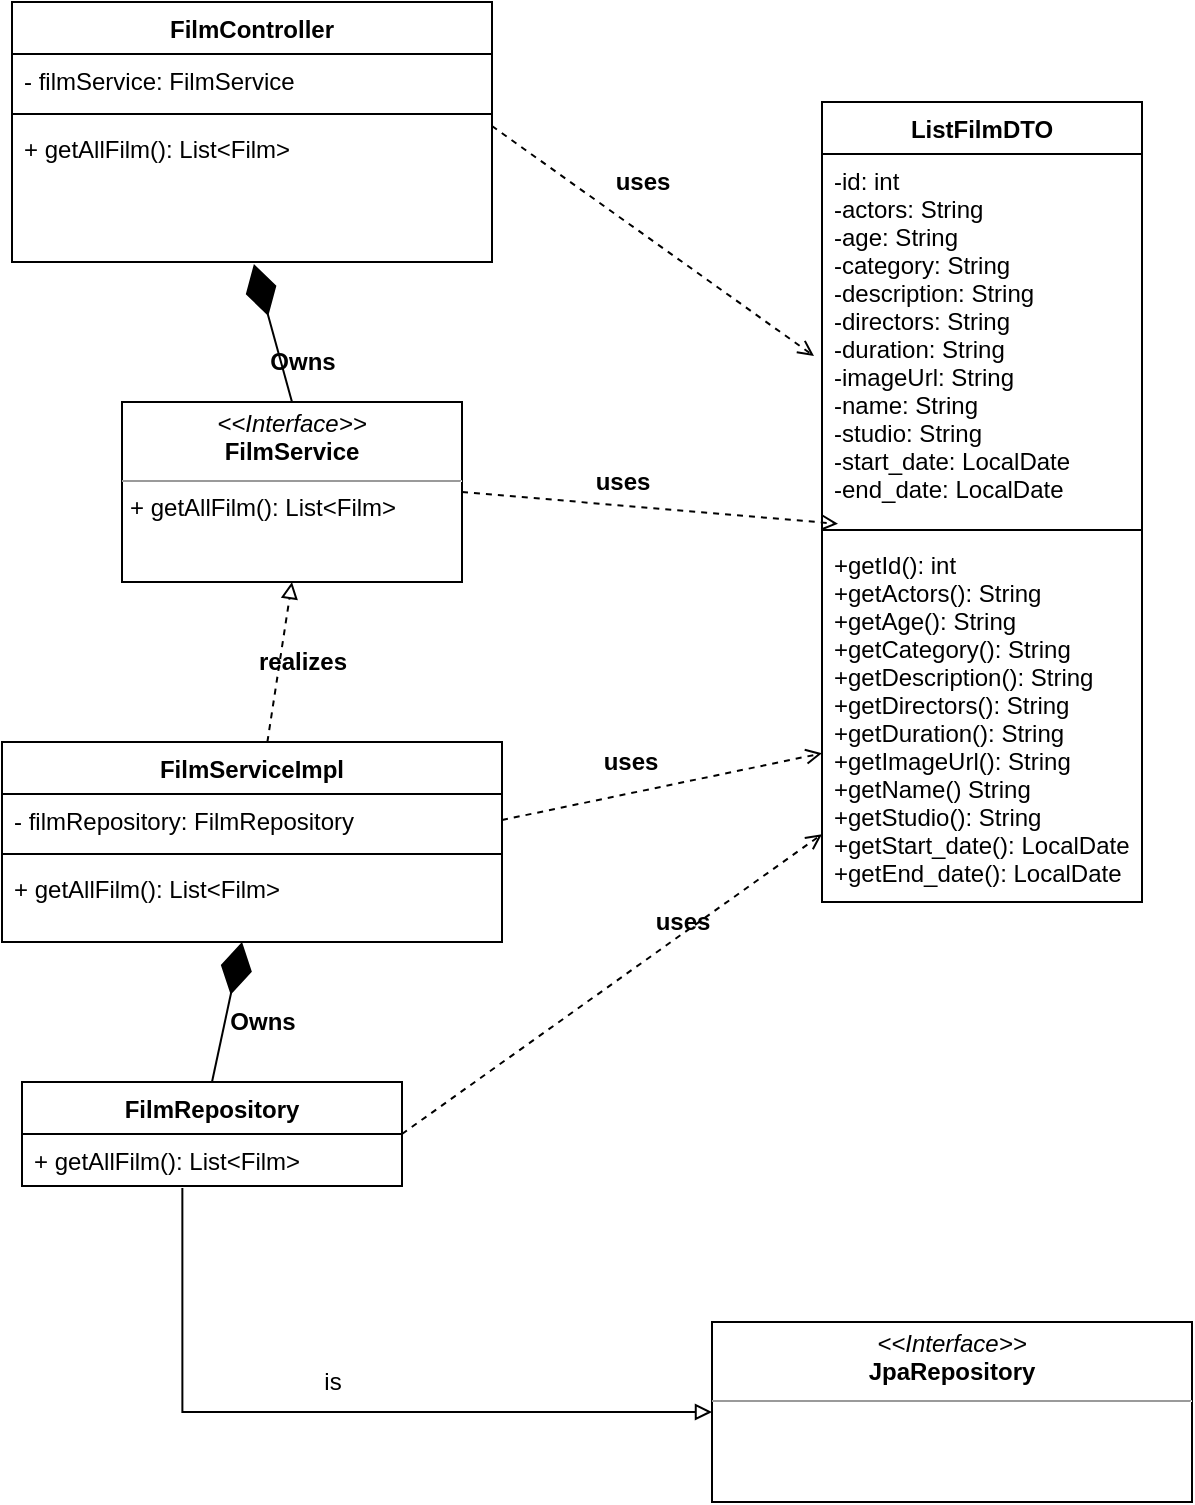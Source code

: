 <mxfile version="14.9.0" type="device" pages="2"><diagram id="ozSaej62awKC2KqwYM_C" name="Page-1"><mxGraphModel dx="1422" dy="737" grid="1" gridSize="10" guides="1" tooltips="1" connect="1" arrows="1" fold="1" page="1" pageScale="1" pageWidth="827" pageHeight="1169" math="0" shadow="0"><root><mxCell id="0"/><mxCell id="1" parent="0"/><mxCell id="K8D_BLYkP4KglsMTHcbP-1" value="FilmServiceImpl" style="swimlane;fontStyle=1;align=center;verticalAlign=top;childLayout=stackLayout;horizontal=1;startSize=26;horizontalStack=0;resizeParent=1;resizeParentMax=0;resizeLast=0;collapsible=1;marginBottom=0;" vertex="1" parent="1"><mxGeometry x="100" y="420" width="250" height="100" as="geometry"/></mxCell><mxCell id="K8D_BLYkP4KglsMTHcbP-2" value="- filmRepository: FilmRepository" style="text;strokeColor=none;fillColor=none;align=left;verticalAlign=top;spacingLeft=4;spacingRight=4;overflow=hidden;rotatable=0;points=[[0,0.5],[1,0.5]];portConstraint=eastwest;" vertex="1" parent="K8D_BLYkP4KglsMTHcbP-1"><mxGeometry y="26" width="250" height="26" as="geometry"/></mxCell><mxCell id="K8D_BLYkP4KglsMTHcbP-3" value="" style="line;strokeWidth=1;fillColor=none;align=left;verticalAlign=middle;spacingTop=-1;spacingLeft=3;spacingRight=3;rotatable=0;labelPosition=right;points=[];portConstraint=eastwest;" vertex="1" parent="K8D_BLYkP4KglsMTHcbP-1"><mxGeometry y="52" width="250" height="8" as="geometry"/></mxCell><mxCell id="K8D_BLYkP4KglsMTHcbP-4" value="+ getAllFilm(): List&lt;Film&gt;" style="text;strokeColor=none;fillColor=none;align=left;verticalAlign=top;spacingLeft=4;spacingRight=4;overflow=hidden;rotatable=0;points=[[0,0.5],[1,0.5]];portConstraint=eastwest;" vertex="1" parent="K8D_BLYkP4KglsMTHcbP-1"><mxGeometry y="60" width="250" height="40" as="geometry"/></mxCell><mxCell id="K8D_BLYkP4KglsMTHcbP-5" value="FilmRepository" style="swimlane;fontStyle=1;align=center;verticalAlign=top;childLayout=stackLayout;horizontal=1;startSize=26;horizontalStack=0;resizeParent=1;resizeParentMax=0;resizeLast=0;collapsible=1;marginBottom=0;" vertex="1" parent="1"><mxGeometry x="110" y="590" width="190" height="52" as="geometry"/></mxCell><mxCell id="K8D_BLYkP4KglsMTHcbP-6" value="+ getAllFilm(): List&lt;Film&gt;" style="text;strokeColor=none;fillColor=none;align=left;verticalAlign=top;spacingLeft=4;spacingRight=4;overflow=hidden;rotatable=0;points=[[0,0.5],[1,0.5]];portConstraint=eastwest;" vertex="1" parent="K8D_BLYkP4KglsMTHcbP-5"><mxGeometry y="26" width="190" height="26" as="geometry"/></mxCell><mxCell id="K8D_BLYkP4KglsMTHcbP-7" value="FilmController" style="swimlane;fontStyle=1;align=center;verticalAlign=top;childLayout=stackLayout;horizontal=1;startSize=26;horizontalStack=0;resizeParent=1;resizeParentMax=0;resizeLast=0;collapsible=1;marginBottom=0;" vertex="1" parent="1"><mxGeometry x="105" y="50" width="240" height="130" as="geometry"/></mxCell><mxCell id="K8D_BLYkP4KglsMTHcbP-8" value="- filmService: FilmService" style="text;strokeColor=none;fillColor=none;align=left;verticalAlign=top;spacingLeft=4;spacingRight=4;overflow=hidden;rotatable=0;points=[[0,0.5],[1,0.5]];portConstraint=eastwest;" vertex="1" parent="K8D_BLYkP4KglsMTHcbP-7"><mxGeometry y="26" width="240" height="26" as="geometry"/></mxCell><mxCell id="K8D_BLYkP4KglsMTHcbP-9" value="" style="line;strokeWidth=1;fillColor=none;align=left;verticalAlign=middle;spacingTop=-1;spacingLeft=3;spacingRight=3;rotatable=0;labelPosition=right;points=[];portConstraint=eastwest;" vertex="1" parent="K8D_BLYkP4KglsMTHcbP-7"><mxGeometry y="52" width="240" height="8" as="geometry"/></mxCell><mxCell id="K8D_BLYkP4KglsMTHcbP-10" value="+ getAllFilm(): List&lt;Film&gt;" style="text;strokeColor=none;fillColor=none;align=left;verticalAlign=top;spacingLeft=4;spacingRight=4;overflow=hidden;rotatable=0;points=[[0,0.5],[1,0.5]];portConstraint=eastwest;" vertex="1" parent="K8D_BLYkP4KglsMTHcbP-7"><mxGeometry y="60" width="240" height="70" as="geometry"/></mxCell><mxCell id="K8D_BLYkP4KglsMTHcbP-11" value="&lt;p style=&quot;margin: 0px ; margin-top: 4px ; text-align: center&quot;&gt;&lt;i&gt;&amp;lt;&amp;lt;Interface&amp;gt;&amp;gt;&lt;/i&gt;&lt;br&gt;&lt;b&gt;FilmService&lt;/b&gt;&lt;/p&gt;&lt;hr size=&quot;1&quot;&gt;&lt;p style=&quot;margin: 0px ; margin-left: 4px&quot;&gt;+ getAllFilm(): List&amp;lt;Film&amp;gt;&lt;br&gt;&lt;/p&gt;" style="verticalAlign=top;align=left;overflow=fill;fontSize=12;fontFamily=Helvetica;html=1;" vertex="1" parent="1"><mxGeometry x="160" y="250" width="170" height="90" as="geometry"/></mxCell><mxCell id="K8D_BLYkP4KglsMTHcbP-16" value="ListFilmDTO" style="swimlane;fontStyle=1;align=center;verticalAlign=top;childLayout=stackLayout;horizontal=1;startSize=26;horizontalStack=0;resizeParent=1;resizeParentMax=0;resizeLast=0;collapsible=1;marginBottom=0;" vertex="1" parent="1"><mxGeometry x="510" y="100" width="160" height="400" as="geometry"/></mxCell><mxCell id="K8D_BLYkP4KglsMTHcbP-17" value="-id: int&#10;-actors: String&#10;-age: String&#10;-category: String&#10;-description: String&#10;-directors: String&#10;-duration: String&#10;-imageUrl: String&#10;-name: String&#10;-studio: String&#10;-start_date: LocalDate&#10;-end_date: LocalDate&#10;" style="text;strokeColor=none;fillColor=none;align=left;verticalAlign=top;spacingLeft=4;spacingRight=4;overflow=hidden;rotatable=0;points=[[0,0.5],[1,0.5]];portConstraint=eastwest;" vertex="1" parent="K8D_BLYkP4KglsMTHcbP-16"><mxGeometry y="26" width="160" height="184" as="geometry"/></mxCell><mxCell id="K8D_BLYkP4KglsMTHcbP-18" value="" style="line;strokeWidth=1;fillColor=none;align=left;verticalAlign=middle;spacingTop=-1;spacingLeft=3;spacingRight=3;rotatable=0;labelPosition=right;points=[];portConstraint=eastwest;" vertex="1" parent="K8D_BLYkP4KglsMTHcbP-16"><mxGeometry y="210" width="160" height="8" as="geometry"/></mxCell><mxCell id="K8D_BLYkP4KglsMTHcbP-19" value="+getId(): int&#10;+getActors(): String&#10;+getAge(): String&#10;+getCategory(): String&#10;+getDescription(): String&#10;+getDirectors(): String&#10;+getDuration(): String&#10;+getImageUrl(): String&#10;+getName() String&#10;+getStudio(): String&#10;+getStart_date(): LocalDate&#10;+getEnd_date(): LocalDate" style="text;strokeColor=none;fillColor=none;align=left;verticalAlign=top;spacingLeft=4;spacingRight=4;overflow=hidden;rotatable=0;points=[[0,0.5],[1,0.5]];portConstraint=eastwest;" vertex="1" parent="K8D_BLYkP4KglsMTHcbP-16"><mxGeometry y="218" width="160" height="182" as="geometry"/></mxCell><mxCell id="K8D_BLYkP4KglsMTHcbP-21" value="" style="endArrow=block;html=1;labelBackgroundColor=#000000;fillColor=#000000;entryX=0.5;entryY=1;entryDx=0;entryDy=0;dashed=1;endFill=0;entryPerimeter=0;" edge="1" parent="1" source="K8D_BLYkP4KglsMTHcbP-1" target="K8D_BLYkP4KglsMTHcbP-11"><mxGeometry width="50" height="50" relative="1" as="geometry"><mxPoint x="142.75" y="410" as="sourcePoint"/><mxPoint x="200" y="320" as="targetPoint"/></mxGeometry></mxCell><mxCell id="K8D_BLYkP4KglsMTHcbP-22" value="" style="endArrow=diamondThin;endFill=1;endSize=24;html=1;labelBackgroundColor=#000000;fillColor=#000000;exitX=0.5;exitY=0;exitDx=0;exitDy=0;entryX=0.48;entryY=1;entryDx=0;entryDy=0;entryPerimeter=0;" edge="1" parent="1" source="K8D_BLYkP4KglsMTHcbP-5" target="K8D_BLYkP4KglsMTHcbP-4"><mxGeometry width="160" relative="1" as="geometry"><mxPoint x="187.5" y="630" as="sourcePoint"/><mxPoint x="202.5" y="560" as="targetPoint"/><Array as="points"/></mxGeometry></mxCell><mxCell id="K8D_BLYkP4KglsMTHcbP-23" value="" style="endArrow=diamondThin;endFill=1;endSize=24;html=1;labelBackgroundColor=#000000;fillColor=#000000;exitX=0.5;exitY=0;exitDx=0;exitDy=0;entryX=0.504;entryY=1.014;entryDx=0;entryDy=0;entryPerimeter=0;" edge="1" parent="1" source="K8D_BLYkP4KglsMTHcbP-11" target="K8D_BLYkP4KglsMTHcbP-10"><mxGeometry width="160" relative="1" as="geometry"><mxPoint x="285" y="260" as="sourcePoint"/><mxPoint x="250" y="180" as="targetPoint"/><Array as="points"/></mxGeometry></mxCell><mxCell id="K8D_BLYkP4KglsMTHcbP-24" style="edgeStyle=orthogonalEdgeStyle;rounded=0;orthogonalLoop=1;jettySize=auto;html=1;endArrow=block;endFill=0;entryX=0;entryY=0.5;entryDx=0;entryDy=0;exitX=0.422;exitY=1.038;exitDx=0;exitDy=0;exitPerimeter=0;" edge="1" parent="1" source="K8D_BLYkP4KglsMTHcbP-6" target="K8D_BLYkP4KglsMTHcbP-25"><mxGeometry relative="1" as="geometry"><mxPoint x="420" y="640" as="targetPoint"/><Array as="points"><mxPoint x="190" y="755"/></Array><mxPoint x="180" y="710" as="sourcePoint"/></mxGeometry></mxCell><mxCell id="K8D_BLYkP4KglsMTHcbP-25" value="&lt;p style=&quot;margin: 0px ; margin-top: 4px ; text-align: center&quot;&gt;&lt;i&gt;&amp;lt;&amp;lt;Interface&amp;gt;&amp;gt;&lt;/i&gt;&lt;br&gt;&lt;b&gt;JpaRepository&lt;/b&gt;&lt;/p&gt;&lt;hr size=&quot;1&quot;&gt;&lt;p style=&quot;margin: 0px ; margin-left: 4px&quot;&gt;&lt;br&gt;&lt;/p&gt;" style="verticalAlign=top;align=left;overflow=fill;fontSize=12;fontFamily=Helvetica;html=1;" vertex="1" parent="1"><mxGeometry x="455" y="710" width="240" height="90" as="geometry"/></mxCell><mxCell id="K8D_BLYkP4KglsMTHcbP-26" value="&lt;span style=&quot;font-weight: 400&quot;&gt;is&lt;/span&gt;" style="text;html=1;resizable=0;autosize=1;align=center;verticalAlign=middle;points=[];fillColor=none;strokeColor=none;rounded=0;fontStyle=1" vertex="1" parent="1"><mxGeometry x="255" y="730" width="20" height="20" as="geometry"/></mxCell><mxCell id="K8D_BLYkP4KglsMTHcbP-27" value="&lt;b&gt;Owns&lt;/b&gt;" style="text;html=1;resizable=0;autosize=1;align=center;verticalAlign=middle;points=[];fillColor=none;strokeColor=none;rounded=0;" vertex="1" parent="1"><mxGeometry x="205" y="550" width="50" height="20" as="geometry"/></mxCell><mxCell id="K8D_BLYkP4KglsMTHcbP-28" value="&lt;b&gt;Owns&lt;/b&gt;" style="text;html=1;resizable=0;autosize=1;align=center;verticalAlign=middle;points=[];fillColor=none;strokeColor=none;rounded=0;" vertex="1" parent="1"><mxGeometry x="225" y="220" width="50" height="20" as="geometry"/></mxCell><mxCell id="K8D_BLYkP4KglsMTHcbP-29" value="&lt;b&gt;realizes&lt;/b&gt;" style="text;html=1;resizable=0;autosize=1;align=center;verticalAlign=middle;points=[];fillColor=none;strokeColor=none;rounded=0;" vertex="1" parent="1"><mxGeometry x="220" y="370" width="60" height="20" as="geometry"/></mxCell><mxCell id="K8D_BLYkP4KglsMTHcbP-31" value="" style="endArrow=open;html=1;entryX=0.05;entryY=1.005;entryDx=0;entryDy=0;exitX=1;exitY=0.5;exitDx=0;exitDy=0;endFill=0;dashed=1;entryPerimeter=0;" edge="1" parent="1" source="K8D_BLYkP4KglsMTHcbP-11" target="K8D_BLYkP4KglsMTHcbP-17"><mxGeometry width="50" height="50" relative="1" as="geometry"><mxPoint x="330.004" y="300" as="sourcePoint"/><mxPoint x="479.05" y="236.936" as="targetPoint"/></mxGeometry></mxCell><mxCell id="K8D_BLYkP4KglsMTHcbP-32" value="" style="endArrow=open;html=1;exitX=1;exitY=0.5;exitDx=0;exitDy=0;endFill=0;dashed=1;" edge="1" parent="1" source="K8D_BLYkP4KglsMTHcbP-2" target="K8D_BLYkP4KglsMTHcbP-19"><mxGeometry width="50" height="50" relative="1" as="geometry"><mxPoint x="320.004" y="460" as="sourcePoint"/><mxPoint x="480" y="314" as="targetPoint"/></mxGeometry></mxCell><mxCell id="K8D_BLYkP4KglsMTHcbP-33" value="" style="endArrow=open;html=1;exitX=1;exitY=0.5;exitDx=0;exitDy=0;endFill=0;dashed=1;" edge="1" parent="1" source="K8D_BLYkP4KglsMTHcbP-5" target="K8D_BLYkP4KglsMTHcbP-19"><mxGeometry width="50" height="50" relative="1" as="geometry"><mxPoint x="276.014" y="487" as="sourcePoint"/><mxPoint x="480.95" y="345.008" as="targetPoint"/></mxGeometry></mxCell><mxCell id="K8D_BLYkP4KglsMTHcbP-34" value="" style="endArrow=open;html=1;entryX=-0.025;entryY=0.549;entryDx=0;entryDy=0;exitX=1;exitY=0.029;exitDx=0;exitDy=0;endFill=0;dashed=1;exitPerimeter=0;entryPerimeter=0;" edge="1" parent="1" source="K8D_BLYkP4KglsMTHcbP-10" target="K8D_BLYkP4KglsMTHcbP-17"><mxGeometry width="50" height="50" relative="1" as="geometry"><mxPoint x="370.004" y="105" as="sourcePoint"/><mxPoint x="477.91" y="202.028" as="targetPoint"/></mxGeometry></mxCell><mxCell id="K8D_BLYkP4KglsMTHcbP-35" value="&lt;b&gt;uses&lt;/b&gt;" style="text;html=1;resizable=0;autosize=1;align=center;verticalAlign=middle;points=[];fillColor=none;strokeColor=none;rounded=0;" vertex="1" parent="1"><mxGeometry x="400" y="130" width="40" height="20" as="geometry"/></mxCell><mxCell id="K8D_BLYkP4KglsMTHcbP-36" value="&lt;b&gt;uses&lt;/b&gt;" style="text;html=1;resizable=0;autosize=1;align=center;verticalAlign=middle;points=[];fillColor=none;strokeColor=none;rounded=0;" vertex="1" parent="1"><mxGeometry x="390" y="280" width="40" height="20" as="geometry"/></mxCell><mxCell id="K8D_BLYkP4KglsMTHcbP-37" value="&lt;b&gt;uses&lt;/b&gt;" style="text;html=1;resizable=0;autosize=1;align=center;verticalAlign=middle;points=[];fillColor=none;strokeColor=none;rounded=0;" vertex="1" parent="1"><mxGeometry x="394" y="420" width="40" height="20" as="geometry"/></mxCell><mxCell id="K8D_BLYkP4KglsMTHcbP-38" value="&lt;b&gt;uses&lt;/b&gt;" style="text;html=1;resizable=0;autosize=1;align=center;verticalAlign=middle;points=[];fillColor=none;strokeColor=none;rounded=0;" vertex="1" parent="1"><mxGeometry x="420" y="500" width="40" height="20" as="geometry"/></mxCell></root></mxGraphModel></diagram><diagram id="jpIuecftjJG7_QEUreiE" name="Page-2"><mxGraphModel dx="1422" dy="737" grid="1" gridSize="10" guides="1" tooltips="1" connect="1" arrows="1" fold="1" page="1" pageScale="1" pageWidth="827" pageHeight="1169" math="0" shadow="0"><root><mxCell id="xGz62UserrsGBWA-FIaJ-0"/><mxCell id="xGz62UserrsGBWA-FIaJ-1" parent="xGz62UserrsGBWA-FIaJ-0"/><mxCell id="xGz62UserrsGBWA-FIaJ-2" value="FilmServiceImpl" style="swimlane;fontStyle=1;align=center;verticalAlign=top;childLayout=stackLayout;horizontal=1;startSize=26;horizontalStack=0;resizeParent=1;resizeParentMax=0;resizeLast=0;collapsible=1;marginBottom=0;" vertex="1" parent="xGz62UserrsGBWA-FIaJ-1"><mxGeometry x="100" y="420" width="250" height="100" as="geometry"/></mxCell><mxCell id="xGz62UserrsGBWA-FIaJ-3" value="- filmRepository: FilmRepository" style="text;strokeColor=none;fillColor=none;align=left;verticalAlign=top;spacingLeft=4;spacingRight=4;overflow=hidden;rotatable=0;points=[[0,0.5],[1,0.5]];portConstraint=eastwest;" vertex="1" parent="xGz62UserrsGBWA-FIaJ-2"><mxGeometry y="26" width="250" height="26" as="geometry"/></mxCell><mxCell id="xGz62UserrsGBWA-FIaJ-4" value="" style="line;strokeWidth=1;fillColor=none;align=left;verticalAlign=middle;spacingTop=-1;spacingLeft=3;spacingRight=3;rotatable=0;labelPosition=right;points=[];portConstraint=eastwest;" vertex="1" parent="xGz62UserrsGBWA-FIaJ-2"><mxGeometry y="52" width="250" height="8" as="geometry"/></mxCell><mxCell id="xGz62UserrsGBWA-FIaJ-5" value="+ createFilm(FilmDTO: filmDTO): void&#10;+ updateFilm(FilmDTO: filmDTO): void" style="text;strokeColor=none;fillColor=none;align=left;verticalAlign=top;spacingLeft=4;spacingRight=4;overflow=hidden;rotatable=0;points=[[0,0.5],[1,0.5]];portConstraint=eastwest;" vertex="1" parent="xGz62UserrsGBWA-FIaJ-2"><mxGeometry y="60" width="250" height="40" as="geometry"/></mxCell><mxCell id="xGz62UserrsGBWA-FIaJ-8" value="FilmController" style="swimlane;fontStyle=1;align=center;verticalAlign=top;childLayout=stackLayout;horizontal=1;startSize=26;horizontalStack=0;resizeParent=1;resizeParentMax=0;resizeLast=0;collapsible=1;marginBottom=0;" vertex="1" parent="xGz62UserrsGBWA-FIaJ-1"><mxGeometry x="105" y="50" width="240" height="130" as="geometry"/></mxCell><mxCell id="xGz62UserrsGBWA-FIaJ-9" value="- filmService: FilmService" style="text;strokeColor=none;fillColor=none;align=left;verticalAlign=top;spacingLeft=4;spacingRight=4;overflow=hidden;rotatable=0;points=[[0,0.5],[1,0.5]];portConstraint=eastwest;" vertex="1" parent="xGz62UserrsGBWA-FIaJ-8"><mxGeometry y="26" width="240" height="26" as="geometry"/></mxCell><mxCell id="xGz62UserrsGBWA-FIaJ-10" value="" style="line;strokeWidth=1;fillColor=none;align=left;verticalAlign=middle;spacingTop=-1;spacingLeft=3;spacingRight=3;rotatable=0;labelPosition=right;points=[];portConstraint=eastwest;" vertex="1" parent="xGz62UserrsGBWA-FIaJ-8"><mxGeometry y="52" width="240" height="8" as="geometry"/></mxCell><mxCell id="xGz62UserrsGBWA-FIaJ-11" value="+ createFilm(FilmDTO: filmDTO): void&#10;+ updateFilm(FilmDTO: filmDTO): void" style="text;strokeColor=none;fillColor=none;align=left;verticalAlign=top;spacingLeft=4;spacingRight=4;overflow=hidden;rotatable=0;points=[[0,0.5],[1,0.5]];portConstraint=eastwest;" vertex="1" parent="xGz62UserrsGBWA-FIaJ-8"><mxGeometry y="60" width="240" height="70" as="geometry"/></mxCell><mxCell id="xGz62UserrsGBWA-FIaJ-12" value="&lt;p style=&quot;margin: 0px ; margin-top: 4px ; text-align: center&quot;&gt;&lt;i&gt;&amp;lt;&amp;lt;Interface&amp;gt;&amp;gt;&lt;/i&gt;&lt;br&gt;&lt;b&gt;FilmService&lt;/b&gt;&lt;/p&gt;&lt;hr size=&quot;1&quot;&gt;&lt;p style=&quot;margin: 0px ; margin-left: 4px&quot;&gt;+ createFilm(FilmDTO: filmDTO): void&lt;br style=&quot;padding: 0px ; margin: 0px&quot;&gt;+ updateFilm(FilmDTO: filmDTO): void&lt;br&gt;&lt;/p&gt;" style="verticalAlign=top;align=left;overflow=fill;fontSize=12;fontFamily=Helvetica;html=1;" vertex="1" parent="xGz62UserrsGBWA-FIaJ-1"><mxGeometry x="80" y="250" width="250" height="90" as="geometry"/></mxCell><mxCell id="xGz62UserrsGBWA-FIaJ-13" value="FilmDTO" style="swimlane;fontStyle=1;align=center;verticalAlign=top;childLayout=stackLayout;horizontal=1;startSize=26;horizontalStack=0;resizeParent=1;resizeParentMax=0;resizeLast=0;collapsible=1;marginBottom=0;" vertex="1" parent="xGz62UserrsGBWA-FIaJ-1"><mxGeometry x="510" y="100" width="160" height="400" as="geometry"/></mxCell><mxCell id="xGz62UserrsGBWA-FIaJ-14" value="-id: int&#10;-actors: String&#10;-age: String&#10;-category: String&#10;-description: String&#10;-directors: String&#10;-duration: String&#10;-imageUrl: String&#10;-name: String&#10;-studio: String&#10;-start_date: LocalDate&#10;-end_date: LocalDate&#10;" style="text;strokeColor=none;fillColor=none;align=left;verticalAlign=top;spacingLeft=4;spacingRight=4;overflow=hidden;rotatable=0;points=[[0,0.5],[1,0.5]];portConstraint=eastwest;" vertex="1" parent="xGz62UserrsGBWA-FIaJ-13"><mxGeometry y="26" width="160" height="184" as="geometry"/></mxCell><mxCell id="xGz62UserrsGBWA-FIaJ-15" value="" style="line;strokeWidth=1;fillColor=none;align=left;verticalAlign=middle;spacingTop=-1;spacingLeft=3;spacingRight=3;rotatable=0;labelPosition=right;points=[];portConstraint=eastwest;" vertex="1" parent="xGz62UserrsGBWA-FIaJ-13"><mxGeometry y="210" width="160" height="8" as="geometry"/></mxCell><mxCell id="xGz62UserrsGBWA-FIaJ-16" value="+getId(): int&#10;+getActors(): String&#10;+getAge(): String&#10;+getCategory(): String&#10;+getDescription(): String&#10;+getDirectors(): String&#10;+getDuration(): String&#10;+getImageUrl(): String&#10;+getName() String&#10;+getStudio(): String&#10;+getStart_date(): LocalDate&#10;+getEnd_date(): LocalDate" style="text;strokeColor=none;fillColor=none;align=left;verticalAlign=top;spacingLeft=4;spacingRight=4;overflow=hidden;rotatable=0;points=[[0,0.5],[1,0.5]];portConstraint=eastwest;" vertex="1" parent="xGz62UserrsGBWA-FIaJ-13"><mxGeometry y="218" width="160" height="182" as="geometry"/></mxCell><mxCell id="xGz62UserrsGBWA-FIaJ-17" value="" style="endArrow=block;html=1;labelBackgroundColor=#000000;fillColor=#000000;entryX=0.5;entryY=1;entryDx=0;entryDy=0;dashed=1;endFill=0;entryPerimeter=0;" edge="1" parent="xGz62UserrsGBWA-FIaJ-1" source="xGz62UserrsGBWA-FIaJ-2" target="xGz62UserrsGBWA-FIaJ-12"><mxGeometry width="50" height="50" relative="1" as="geometry"><mxPoint x="142.75" y="410" as="sourcePoint"/><mxPoint x="200" y="320" as="targetPoint"/></mxGeometry></mxCell><mxCell id="xGz62UserrsGBWA-FIaJ-18" value="" style="endArrow=diamondThin;endFill=1;endSize=24;html=1;labelBackgroundColor=#000000;fillColor=#000000;exitX=0.5;exitY=0;exitDx=0;exitDy=0;entryX=0.48;entryY=1;entryDx=0;entryDy=0;entryPerimeter=0;" edge="1" parent="xGz62UserrsGBWA-FIaJ-1" source="xGz62UserrsGBWA-FIaJ-36" target="xGz62UserrsGBWA-FIaJ-5"><mxGeometry width="160" relative="1" as="geometry"><mxPoint x="205" y="590" as="sourcePoint"/><mxPoint x="202.5" y="560" as="targetPoint"/><Array as="points"/></mxGeometry></mxCell><mxCell id="xGz62UserrsGBWA-FIaJ-19" value="" style="endArrow=diamondThin;endFill=1;endSize=24;html=1;labelBackgroundColor=#000000;fillColor=#000000;exitX=0.5;exitY=0;exitDx=0;exitDy=0;entryX=0.504;entryY=1.014;entryDx=0;entryDy=0;entryPerimeter=0;" edge="1" parent="xGz62UserrsGBWA-FIaJ-1" source="xGz62UserrsGBWA-FIaJ-12" target="xGz62UserrsGBWA-FIaJ-11"><mxGeometry width="160" relative="1" as="geometry"><mxPoint x="285" y="260" as="sourcePoint"/><mxPoint x="250" y="180" as="targetPoint"/><Array as="points"/></mxGeometry></mxCell><mxCell id="xGz62UserrsGBWA-FIaJ-20" style="edgeStyle=orthogonalEdgeStyle;rounded=0;orthogonalLoop=1;jettySize=auto;html=1;endArrow=block;endFill=0;entryX=0;entryY=0.5;entryDx=0;entryDy=0;exitX=0.5;exitY=1;exitDx=0;exitDy=0;" edge="1" parent="xGz62UserrsGBWA-FIaJ-1" source="xGz62UserrsGBWA-FIaJ-36" target="xGz62UserrsGBWA-FIaJ-21"><mxGeometry relative="1" as="geometry"><mxPoint x="420" y="640" as="targetPoint"/><Array as="points"><mxPoint x="290" y="795"/></Array><mxPoint x="186.95" y="671.008" as="sourcePoint"/></mxGeometry></mxCell><mxCell id="xGz62UserrsGBWA-FIaJ-21" value="&lt;p style=&quot;margin: 0px ; margin-top: 4px ; text-align: center&quot;&gt;&lt;i&gt;&amp;lt;&amp;lt;Interface&amp;gt;&amp;gt;&lt;/i&gt;&lt;br&gt;&lt;b&gt;JpaRepository&lt;/b&gt;&lt;/p&gt;&lt;hr size=&quot;1&quot;&gt;&lt;p style=&quot;margin: 0px ; margin-left: 4px&quot;&gt;&lt;br&gt;&lt;/p&gt;" style="verticalAlign=top;align=left;overflow=fill;fontSize=12;fontFamily=Helvetica;html=1;" vertex="1" parent="xGz62UserrsGBWA-FIaJ-1"><mxGeometry x="455" y="880" width="240" height="90" as="geometry"/></mxCell><mxCell id="xGz62UserrsGBWA-FIaJ-22" value="&lt;span style=&quot;font-weight: 400&quot;&gt;is&lt;/span&gt;" style="text;html=1;resizable=0;autosize=1;align=center;verticalAlign=middle;points=[];fillColor=none;strokeColor=none;rounded=0;fontStyle=1" vertex="1" parent="xGz62UserrsGBWA-FIaJ-1"><mxGeometry x="320" y="900" width="20" height="20" as="geometry"/></mxCell><mxCell id="xGz62UserrsGBWA-FIaJ-23" value="&lt;b&gt;Owns&lt;/b&gt;" style="text;html=1;resizable=0;autosize=1;align=center;verticalAlign=middle;points=[];fillColor=none;strokeColor=none;rounded=0;" vertex="1" parent="xGz62UserrsGBWA-FIaJ-1"><mxGeometry x="205" y="550" width="50" height="20" as="geometry"/></mxCell><mxCell id="xGz62UserrsGBWA-FIaJ-24" value="&lt;b&gt;Owns&lt;/b&gt;" style="text;html=1;resizable=0;autosize=1;align=center;verticalAlign=middle;points=[];fillColor=none;strokeColor=none;rounded=0;" vertex="1" parent="xGz62UserrsGBWA-FIaJ-1"><mxGeometry x="225" y="220" width="50" height="20" as="geometry"/></mxCell><mxCell id="xGz62UserrsGBWA-FIaJ-25" value="&lt;b&gt;realizes&lt;/b&gt;" style="text;html=1;resizable=0;autosize=1;align=center;verticalAlign=middle;points=[];fillColor=none;strokeColor=none;rounded=0;" vertex="1" parent="xGz62UserrsGBWA-FIaJ-1"><mxGeometry x="220" y="370" width="60" height="20" as="geometry"/></mxCell><mxCell id="xGz62UserrsGBWA-FIaJ-26" value="" style="endArrow=open;html=1;entryX=0.05;entryY=1.005;entryDx=0;entryDy=0;exitX=1;exitY=0.5;exitDx=0;exitDy=0;endFill=0;dashed=1;entryPerimeter=0;" edge="1" parent="xGz62UserrsGBWA-FIaJ-1" source="xGz62UserrsGBWA-FIaJ-12" target="xGz62UserrsGBWA-FIaJ-14"><mxGeometry width="50" height="50" relative="1" as="geometry"><mxPoint x="330.004" y="300" as="sourcePoint"/><mxPoint x="479.05" y="236.936" as="targetPoint"/></mxGeometry></mxCell><mxCell id="xGz62UserrsGBWA-FIaJ-27" value="" style="endArrow=open;html=1;exitX=1;exitY=0.5;exitDx=0;exitDy=0;endFill=0;dashed=1;" edge="1" parent="xGz62UserrsGBWA-FIaJ-1" source="xGz62UserrsGBWA-FIaJ-3" target="xGz62UserrsGBWA-FIaJ-16"><mxGeometry width="50" height="50" relative="1" as="geometry"><mxPoint x="320.004" y="460" as="sourcePoint"/><mxPoint x="480" y="314" as="targetPoint"/></mxGeometry></mxCell><mxCell id="xGz62UserrsGBWA-FIaJ-28" value="" style="endArrow=open;html=1;endFill=0;dashed=1;" edge="1" parent="xGz62UserrsGBWA-FIaJ-1" source="xGz62UserrsGBWA-FIaJ-36" target="xGz62UserrsGBWA-FIaJ-16"><mxGeometry width="50" height="50" relative="1" as="geometry"><mxPoint x="300" y="630" as="sourcePoint"/><mxPoint x="480.95" y="345.008" as="targetPoint"/></mxGeometry></mxCell><mxCell id="xGz62UserrsGBWA-FIaJ-29" value="" style="endArrow=open;html=1;entryX=-0.025;entryY=0.549;entryDx=0;entryDy=0;exitX=1;exitY=0.029;exitDx=0;exitDy=0;endFill=0;dashed=1;exitPerimeter=0;entryPerimeter=0;" edge="1" parent="xGz62UserrsGBWA-FIaJ-1" source="xGz62UserrsGBWA-FIaJ-11" target="xGz62UserrsGBWA-FIaJ-14"><mxGeometry width="50" height="50" relative="1" as="geometry"><mxPoint x="370.004" y="105" as="sourcePoint"/><mxPoint x="477.91" y="202.028" as="targetPoint"/></mxGeometry></mxCell><mxCell id="xGz62UserrsGBWA-FIaJ-30" value="&lt;b&gt;uses&lt;/b&gt;" style="text;html=1;resizable=0;autosize=1;align=center;verticalAlign=middle;points=[];fillColor=none;strokeColor=none;rounded=0;" vertex="1" parent="xGz62UserrsGBWA-FIaJ-1"><mxGeometry x="400" y="130" width="40" height="20" as="geometry"/></mxCell><mxCell id="xGz62UserrsGBWA-FIaJ-31" value="&lt;b&gt;uses&lt;/b&gt;" style="text;html=1;resizable=0;autosize=1;align=center;verticalAlign=middle;points=[];fillColor=none;strokeColor=none;rounded=0;" vertex="1" parent="xGz62UserrsGBWA-FIaJ-1"><mxGeometry x="390" y="280" width="40" height="20" as="geometry"/></mxCell><mxCell id="xGz62UserrsGBWA-FIaJ-32" value="&lt;b&gt;uses&lt;/b&gt;" style="text;html=1;resizable=0;autosize=1;align=center;verticalAlign=middle;points=[];fillColor=none;strokeColor=none;rounded=0;" vertex="1" parent="xGz62UserrsGBWA-FIaJ-1"><mxGeometry x="394" y="420" width="40" height="20" as="geometry"/></mxCell><mxCell id="xGz62UserrsGBWA-FIaJ-33" value="&lt;b&gt;uses&lt;/b&gt;" style="text;html=1;resizable=0;autosize=1;align=center;verticalAlign=middle;points=[];fillColor=none;strokeColor=none;rounded=0;" vertex="1" parent="xGz62UserrsGBWA-FIaJ-1"><mxGeometry x="420" y="500" width="40" height="20" as="geometry"/></mxCell><mxCell id="xGz62UserrsGBWA-FIaJ-36" value="&lt;blockquote style=&quot;margin: 0 0 0 40px ; border: none ; padding: 0px&quot;&gt;&lt;p style=&quot;margin: 0px ; margin-top: 4px ; text-align: center&quot;&gt;&lt;i&gt;&amp;lt;&amp;lt;Interface&amp;gt;&amp;gt;&lt;/i&gt;&lt;/p&gt;&lt;p style=&quot;margin: 0px ; margin-top: 4px ; text-align: center&quot;&gt;&lt;b&gt;FilmRepository&lt;/b&gt;&lt;/p&gt;&lt;hr size=&quot;1&quot;&gt;&lt;p style=&quot;margin: 0px ; margin-left: 4px&quot;&gt;+ createFilm(&lt;/p&gt;int: int, String:actors, String: age, String:category,&lt;br&gt; String:description, String: directors, duration: String,&amp;nbsp;&lt;br&gt;String:imageUrl,&amp;nbsp;String: name, String: studio,&lt;br&gt; LocalDate:start_date,&amp;nbsp;LocalDate: end_date&lt;span&gt;): void&lt;/span&gt;&lt;/blockquote&gt;&lt;blockquote style=&quot;margin: 0 0 0 40px ; border: none ; padding: 0px&quot;&gt;&lt;span&gt;&lt;br&gt;&lt;/span&gt;&lt;/blockquote&gt;&lt;blockquote style=&quot;margin: 0 0 0 40px ; border: none ; padding: 0px&quot;&gt;&lt;p style=&quot;margin: 0px 0px 0px 4px&quot;&gt;+ updateFilm(&lt;/p&gt;int: int, String:actors, String: age, String:category,&lt;br&gt;String:description, String: directors, duration: String,&amp;nbsp;&lt;br&gt;String:imageUrl,&amp;nbsp;String: name, String: studio,&lt;br&gt;LocalDate:start_date,&amp;nbsp;LocalDate: end_date): void&lt;span&gt;&lt;br&gt;&lt;/span&gt;&lt;/blockquote&gt;" style="verticalAlign=top;align=left;overflow=fill;fontSize=12;fontFamily=Helvetica;html=1;" vertex="1" parent="xGz62UserrsGBWA-FIaJ-1"><mxGeometry x="50" y="620" width="350" height="220" as="geometry"/></mxCell><mxCell id="xGz62UserrsGBWA-FIaJ-37" style="edgeStyle=orthogonalEdgeStyle;rounded=0;orthogonalLoop=1;jettySize=auto;html=1;exitX=0.5;exitY=1;exitDx=0;exitDy=0;" edge="1" parent="xGz62UserrsGBWA-FIaJ-1" source="xGz62UserrsGBWA-FIaJ-36" target="xGz62UserrsGBWA-FIaJ-36"><mxGeometry relative="1" as="geometry"/></mxCell></root></mxGraphModel></diagram></mxfile>